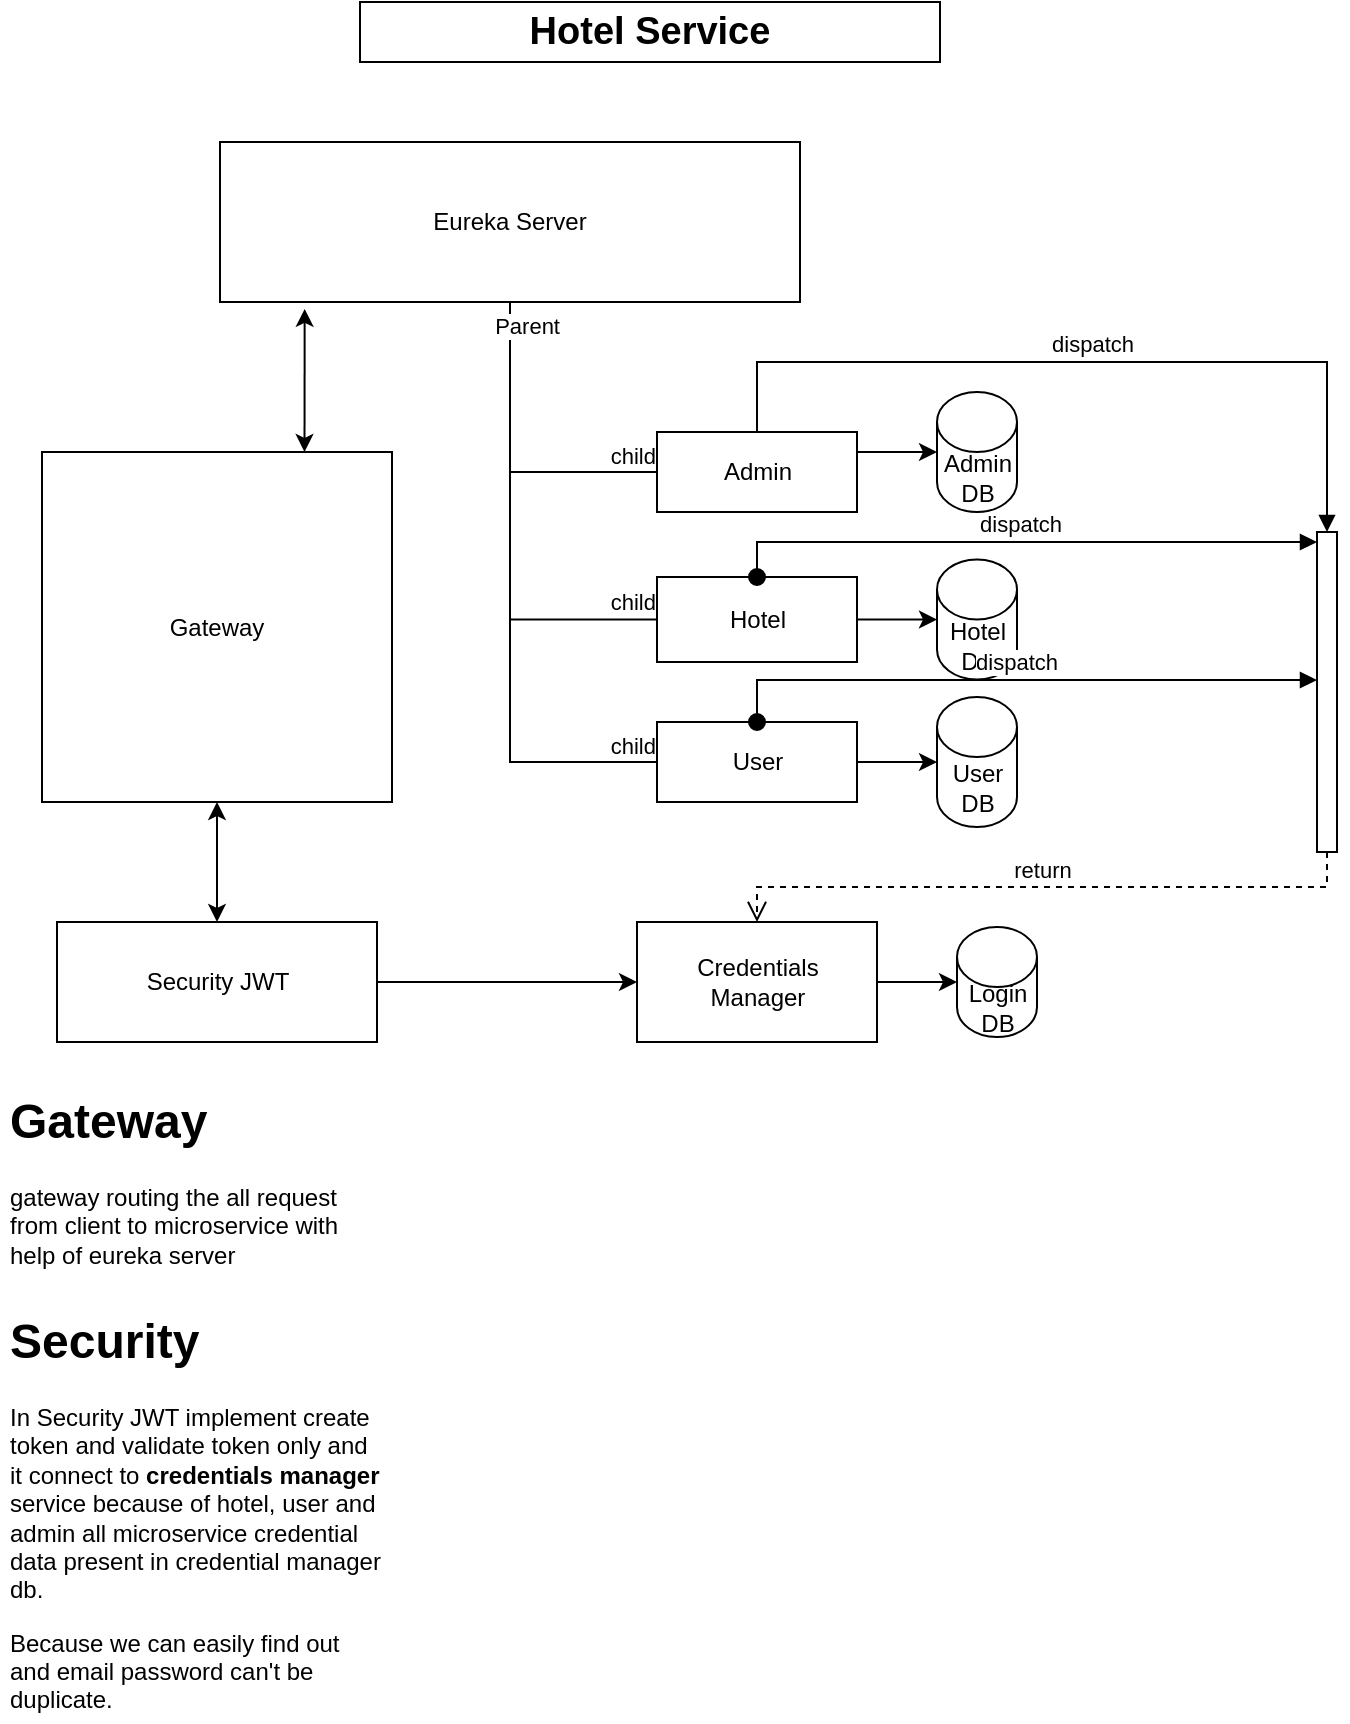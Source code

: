 <mxfile version="21.3.2" type="github">
  <diagram name="Page-1" id="zJ9mpb9FcX2JbpjDQztF">
    <mxGraphModel dx="1050" dy="541" grid="1" gridSize="10" guides="1" tooltips="1" connect="1" arrows="1" fold="1" page="1" pageScale="1" pageWidth="850" pageHeight="1100" math="0" shadow="0">
      <root>
        <mxCell id="0" />
        <mxCell id="1" parent="0" />
        <mxCell id="lN6oGEisXA3MA-B1Hms9-3" value="Gateway" style="whiteSpace=wrap;html=1;aspect=fixed;" vertex="1" parent="1">
          <mxGeometry x="101" y="255" width="175" height="175" as="geometry" />
        </mxCell>
        <mxCell id="lN6oGEisXA3MA-B1Hms9-4" value="Security JWT" style="whiteSpace=wrap;html=1;" vertex="1" parent="1">
          <mxGeometry x="108.5" y="490" width="160" height="60" as="geometry" />
        </mxCell>
        <mxCell id="lN6oGEisXA3MA-B1Hms9-7" value="" style="endArrow=classic;startArrow=classic;html=1;rounded=0;entryX=0.5;entryY=1;entryDx=0;entryDy=0;exitX=0.5;exitY=0;exitDx=0;exitDy=0;" edge="1" parent="1" source="lN6oGEisXA3MA-B1Hms9-4" target="lN6oGEisXA3MA-B1Hms9-3">
          <mxGeometry width="50" height="50" relative="1" as="geometry">
            <mxPoint x="148.5" y="485" as="sourcePoint" />
            <mxPoint x="198.5" y="435" as="targetPoint" />
          </mxGeometry>
        </mxCell>
        <mxCell id="lN6oGEisXA3MA-B1Hms9-12" value="Hotel" style="rounded=0;whiteSpace=wrap;html=1;" vertex="1" parent="1">
          <mxGeometry x="408.5" y="317.5" width="100" height="42.5" as="geometry" />
        </mxCell>
        <mxCell id="lN6oGEisXA3MA-B1Hms9-13" value="User" style="rounded=0;whiteSpace=wrap;html=1;" vertex="1" parent="1">
          <mxGeometry x="408.5" y="390" width="100" height="40" as="geometry" />
        </mxCell>
        <mxCell id="lN6oGEisXA3MA-B1Hms9-14" value="Credentials&lt;br&gt;Manager" style="rounded=0;whiteSpace=wrap;html=1;" vertex="1" parent="1">
          <mxGeometry x="398.5" y="490" width="120" height="60" as="geometry" />
        </mxCell>
        <mxCell id="lN6oGEisXA3MA-B1Hms9-15" value="Hotel&lt;br&gt;DB" style="shape=cylinder3;whiteSpace=wrap;html=1;boundedLbl=1;backgroundOutline=1;size=15;" vertex="1" parent="1">
          <mxGeometry x="548.5" y="308.75" width="40" height="60" as="geometry" />
        </mxCell>
        <mxCell id="lN6oGEisXA3MA-B1Hms9-16" value="User&lt;br&gt;DB" style="shape=cylinder3;whiteSpace=wrap;html=1;boundedLbl=1;backgroundOutline=1;size=15;" vertex="1" parent="1">
          <mxGeometry x="548.5" y="377.5" width="40" height="65" as="geometry" />
        </mxCell>
        <mxCell id="lN6oGEisXA3MA-B1Hms9-17" value="Login DB" style="shape=cylinder3;whiteSpace=wrap;html=1;boundedLbl=1;backgroundOutline=1;size=15;" vertex="1" parent="1">
          <mxGeometry x="558.5" y="492.5" width="40" height="55" as="geometry" />
        </mxCell>
        <mxCell id="lN6oGEisXA3MA-B1Hms9-18" value="Hotel Service" style="text;html=1;strokeColor=default;fillColor=none;align=center;verticalAlign=middle;whiteSpace=wrap;rounded=0;fontStyle=1;fontSize=19;" vertex="1" parent="1">
          <mxGeometry x="260" y="30" width="290" height="30" as="geometry" />
        </mxCell>
        <mxCell id="lN6oGEisXA3MA-B1Hms9-29" value="" style="endArrow=classic;html=1;rounded=0;exitX=1;exitY=0.5;exitDx=0;exitDy=0;entryX=0;entryY=0.5;entryDx=0;entryDy=0;" edge="1" parent="1" source="lN6oGEisXA3MA-B1Hms9-4" target="lN6oGEisXA3MA-B1Hms9-14">
          <mxGeometry width="50" height="50" relative="1" as="geometry">
            <mxPoint x="278.5" y="515" as="sourcePoint" />
            <mxPoint x="328.5" y="465" as="targetPoint" />
          </mxGeometry>
        </mxCell>
        <mxCell id="lN6oGEisXA3MA-B1Hms9-30" value="" style="endArrow=classic;html=1;rounded=0;entryX=0;entryY=0.5;entryDx=0;entryDy=0;entryPerimeter=0;exitX=1;exitY=0.5;exitDx=0;exitDy=0;" edge="1" parent="1" source="lN6oGEisXA3MA-B1Hms9-12" target="lN6oGEisXA3MA-B1Hms9-15">
          <mxGeometry width="50" height="50" relative="1" as="geometry">
            <mxPoint x="538.5" y="325" as="sourcePoint" />
            <mxPoint x="588.5" y="275" as="targetPoint" />
          </mxGeometry>
        </mxCell>
        <mxCell id="lN6oGEisXA3MA-B1Hms9-31" value="" style="endArrow=classic;html=1;rounded=0;entryX=0;entryY=0.5;entryDx=0;entryDy=0;entryPerimeter=0;exitX=1;exitY=0.5;exitDx=0;exitDy=0;" edge="1" parent="1" source="lN6oGEisXA3MA-B1Hms9-13" target="lN6oGEisXA3MA-B1Hms9-16">
          <mxGeometry width="50" height="50" relative="1" as="geometry">
            <mxPoint x="508.5" y="370" as="sourcePoint" />
            <mxPoint x="558.5" y="320" as="targetPoint" />
          </mxGeometry>
        </mxCell>
        <mxCell id="lN6oGEisXA3MA-B1Hms9-32" value="" style="endArrow=classic;html=1;rounded=0;entryX=0;entryY=0.5;entryDx=0;entryDy=0;entryPerimeter=0;exitX=1;exitY=0.5;exitDx=0;exitDy=0;" edge="1" parent="1" source="lN6oGEisXA3MA-B1Hms9-14" target="lN6oGEisXA3MA-B1Hms9-17">
          <mxGeometry width="50" height="50" relative="1" as="geometry">
            <mxPoint x="538.5" y="505" as="sourcePoint" />
            <mxPoint x="588.5" y="455" as="targetPoint" />
          </mxGeometry>
        </mxCell>
        <mxCell id="lN6oGEisXA3MA-B1Hms9-35" value="Admin" style="rounded=0;whiteSpace=wrap;html=1;" vertex="1" parent="1">
          <mxGeometry x="408.5" y="245" width="100" height="40" as="geometry" />
        </mxCell>
        <mxCell id="lN6oGEisXA3MA-B1Hms9-41" value="" style="endArrow=none;html=1;edgeStyle=orthogonalEdgeStyle;rounded=0;exitX=0.5;exitY=1;exitDx=0;exitDy=0;entryX=0;entryY=0.5;entryDx=0;entryDy=0;" edge="1" parent="1" source="lN6oGEisXA3MA-B1Hms9-57" target="lN6oGEisXA3MA-B1Hms9-35">
          <mxGeometry relative="1" as="geometry">
            <mxPoint x="276" y="235" as="sourcePoint" />
            <mxPoint x="436" y="235" as="targetPoint" />
          </mxGeometry>
        </mxCell>
        <mxCell id="lN6oGEisXA3MA-B1Hms9-42" value="parent" style="edgeLabel;resizable=0;html=1;align=left;verticalAlign=bottom;" connectable="0" vertex="1" parent="lN6oGEisXA3MA-B1Hms9-41">
          <mxGeometry x="-1" relative="1" as="geometry" />
        </mxCell>
        <mxCell id="lN6oGEisXA3MA-B1Hms9-43" value="child" style="edgeLabel;resizable=0;html=1;align=right;verticalAlign=bottom;" connectable="0" vertex="1" parent="lN6oGEisXA3MA-B1Hms9-41">
          <mxGeometry x="1" relative="1" as="geometry" />
        </mxCell>
        <mxCell id="lN6oGEisXA3MA-B1Hms9-44" value="" style="endArrow=none;html=1;edgeStyle=orthogonalEdgeStyle;rounded=0;exitX=0.5;exitY=1;exitDx=0;exitDy=0;entryX=0;entryY=0.5;entryDx=0;entryDy=0;" edge="1" parent="1" source="lN6oGEisXA3MA-B1Hms9-57" target="lN6oGEisXA3MA-B1Hms9-12">
          <mxGeometry relative="1" as="geometry">
            <mxPoint x="338.5" y="315" as="sourcePoint" />
            <mxPoint x="498.5" y="315" as="targetPoint" />
          </mxGeometry>
        </mxCell>
        <mxCell id="lN6oGEisXA3MA-B1Hms9-46" value="child" style="edgeLabel;resizable=0;html=1;align=right;verticalAlign=bottom;" connectable="0" vertex="1" parent="lN6oGEisXA3MA-B1Hms9-44">
          <mxGeometry x="1" relative="1" as="geometry" />
        </mxCell>
        <mxCell id="lN6oGEisXA3MA-B1Hms9-47" value="" style="endArrow=none;html=1;edgeStyle=orthogonalEdgeStyle;rounded=0;exitX=0.5;exitY=1;exitDx=0;exitDy=0;entryX=0;entryY=0.5;entryDx=0;entryDy=0;" edge="1" parent="1" source="lN6oGEisXA3MA-B1Hms9-57" target="lN6oGEisXA3MA-B1Hms9-13">
          <mxGeometry relative="1" as="geometry">
            <mxPoint x="278.5" y="345" as="sourcePoint" />
            <mxPoint x="498.5" y="315" as="targetPoint" />
          </mxGeometry>
        </mxCell>
        <mxCell id="lN6oGEisXA3MA-B1Hms9-49" value="child" style="edgeLabel;resizable=0;html=1;align=right;verticalAlign=bottom;" connectable="0" vertex="1" parent="lN6oGEisXA3MA-B1Hms9-47">
          <mxGeometry x="1" relative="1" as="geometry" />
        </mxCell>
        <mxCell id="lN6oGEisXA3MA-B1Hms9-51" value="" style="html=1;points=[];perimeter=orthogonalPerimeter;outlineConnect=0;targetShapes=umlLifeline;portConstraint=eastwest;newEdgeStyle={&quot;edgeStyle&quot;:&quot;elbowEdgeStyle&quot;,&quot;elbow&quot;:&quot;vertical&quot;,&quot;curved&quot;:0,&quot;rounded&quot;:0};" vertex="1" parent="1">
          <mxGeometry x="738.5" y="295" width="10" height="160" as="geometry" />
        </mxCell>
        <mxCell id="lN6oGEisXA3MA-B1Hms9-52" value="dispatch" style="html=1;verticalAlign=bottom;endArrow=block;edgeStyle=elbowEdgeStyle;elbow=vertical;curved=0;rounded=0;exitX=0.5;exitY=0;exitDx=0;exitDy=0;" edge="1" target="lN6oGEisXA3MA-B1Hms9-51" parent="1" source="lN6oGEisXA3MA-B1Hms9-35">
          <mxGeometry relative="1" as="geometry">
            <mxPoint x="588.5" y="195" as="sourcePoint" />
            <Array as="points">
              <mxPoint x="530" y="210" />
              <mxPoint x="618.5" y="255" />
            </Array>
          </mxGeometry>
        </mxCell>
        <mxCell id="lN6oGEisXA3MA-B1Hms9-53" value="return" style="html=1;verticalAlign=bottom;endArrow=open;dashed=1;endSize=8;edgeStyle=elbowEdgeStyle;elbow=vertical;curved=0;rounded=0;entryX=0.5;entryY=0;entryDx=0;entryDy=0;" edge="1" source="lN6oGEisXA3MA-B1Hms9-51" parent="1" target="lN6oGEisXA3MA-B1Hms9-14">
          <mxGeometry relative="1" as="geometry">
            <mxPoint x="678.5" y="505" as="targetPoint" />
            <Array as="points" />
          </mxGeometry>
        </mxCell>
        <mxCell id="lN6oGEisXA3MA-B1Hms9-54" value="dispatch" style="html=1;verticalAlign=bottom;startArrow=oval;startFill=1;endArrow=block;startSize=8;edgeStyle=elbowEdgeStyle;elbow=vertical;curved=0;rounded=0;exitX=0.5;exitY=0;exitDx=0;exitDy=0;" edge="1" parent="1" source="lN6oGEisXA3MA-B1Hms9-12" target="lN6oGEisXA3MA-B1Hms9-51">
          <mxGeometry width="60" relative="1" as="geometry">
            <mxPoint x="388.5" y="315" as="sourcePoint" />
            <mxPoint x="448.5" y="315" as="targetPoint" />
            <Array as="points">
              <mxPoint x="670" y="300" />
              <mxPoint x="628.5" y="295" />
            </Array>
          </mxGeometry>
        </mxCell>
        <mxCell id="lN6oGEisXA3MA-B1Hms9-56" value="dispatch" style="html=1;verticalAlign=bottom;startArrow=oval;startFill=1;endArrow=block;startSize=8;edgeStyle=elbowEdgeStyle;elbow=vertical;curved=0;rounded=0;exitX=0.5;exitY=0;exitDx=0;exitDy=0;" edge="1" parent="1" source="lN6oGEisXA3MA-B1Hms9-13" target="lN6oGEisXA3MA-B1Hms9-51">
          <mxGeometry width="60" relative="1" as="geometry">
            <mxPoint x="608.5" y="368.75" as="sourcePoint" />
            <mxPoint x="708.5" y="355" as="targetPoint" />
            <Array as="points">
              <mxPoint x="518.5" y="369" />
            </Array>
          </mxGeometry>
        </mxCell>
        <mxCell id="lN6oGEisXA3MA-B1Hms9-57" value="Eureka Server" style="html=1;whiteSpace=wrap;" vertex="1" parent="1">
          <mxGeometry x="190" y="100" width="290" height="80" as="geometry" />
        </mxCell>
        <mxCell id="lN6oGEisXA3MA-B1Hms9-58" value="Parent" style="edgeLabel;resizable=0;html=1;align=right;verticalAlign=bottom;" connectable="0" vertex="1" parent="1">
          <mxGeometry x="360" y="200" as="geometry" />
        </mxCell>
        <mxCell id="lN6oGEisXA3MA-B1Hms9-59" value="" style="endArrow=classic;startArrow=classic;html=1;rounded=0;entryX=0.146;entryY=1.043;entryDx=0;entryDy=0;entryPerimeter=0;exitX=0.75;exitY=0;exitDx=0;exitDy=0;" edge="1" parent="1" source="lN6oGEisXA3MA-B1Hms9-3" target="lN6oGEisXA3MA-B1Hms9-57">
          <mxGeometry width="50" height="50" relative="1" as="geometry">
            <mxPoint x="230" y="250" as="sourcePoint" />
            <mxPoint x="280" y="200" as="targetPoint" />
          </mxGeometry>
        </mxCell>
        <mxCell id="lN6oGEisXA3MA-B1Hms9-60" value="Admin DB" style="shape=cylinder3;whiteSpace=wrap;html=1;boundedLbl=1;backgroundOutline=1;size=15;" vertex="1" parent="1">
          <mxGeometry x="548.5" y="225" width="40" height="60" as="geometry" />
        </mxCell>
        <mxCell id="lN6oGEisXA3MA-B1Hms9-62" value="" style="endArrow=classic;html=1;rounded=0;entryX=0;entryY=0.5;entryDx=0;entryDy=0;entryPerimeter=0;exitX=1;exitY=0.25;exitDx=0;exitDy=0;" edge="1" parent="1" source="lN6oGEisXA3MA-B1Hms9-35" target="lN6oGEisXA3MA-B1Hms9-60">
          <mxGeometry width="50" height="50" relative="1" as="geometry">
            <mxPoint x="400" y="310" as="sourcePoint" />
            <mxPoint x="450" y="260" as="targetPoint" />
          </mxGeometry>
        </mxCell>
        <mxCell id="lN6oGEisXA3MA-B1Hms9-63" value="&lt;h1&gt;Gateway&lt;/h1&gt;&lt;p&gt;gateway routing the all request from client to microservice with help of eureka server&lt;/p&gt;" style="text;html=1;strokeColor=none;fillColor=none;spacing=5;spacingTop=-20;whiteSpace=wrap;overflow=hidden;rounded=0;" vertex="1" parent="1">
          <mxGeometry x="80" y="570" width="196" height="100" as="geometry" />
        </mxCell>
        <mxCell id="lN6oGEisXA3MA-B1Hms9-64" value="&lt;h1&gt;Security&amp;nbsp;&lt;/h1&gt;&lt;p&gt;In Security JWT implement create token and validate token only and it connect to &lt;b&gt;credentials manager&lt;/b&gt; service because of hotel, user and admin all microservice credential data present in credential manager db.&amp;nbsp;&lt;/p&gt;&lt;p&gt;Because we can easily find out and email password can&#39;t be duplicate.&amp;nbsp;&lt;/p&gt;" style="text;html=1;strokeColor=none;fillColor=none;spacing=5;spacingTop=-20;whiteSpace=wrap;overflow=hidden;rounded=0;" vertex="1" parent="1">
          <mxGeometry x="80" y="680" width="196" height="210" as="geometry" />
        </mxCell>
      </root>
    </mxGraphModel>
  </diagram>
</mxfile>
